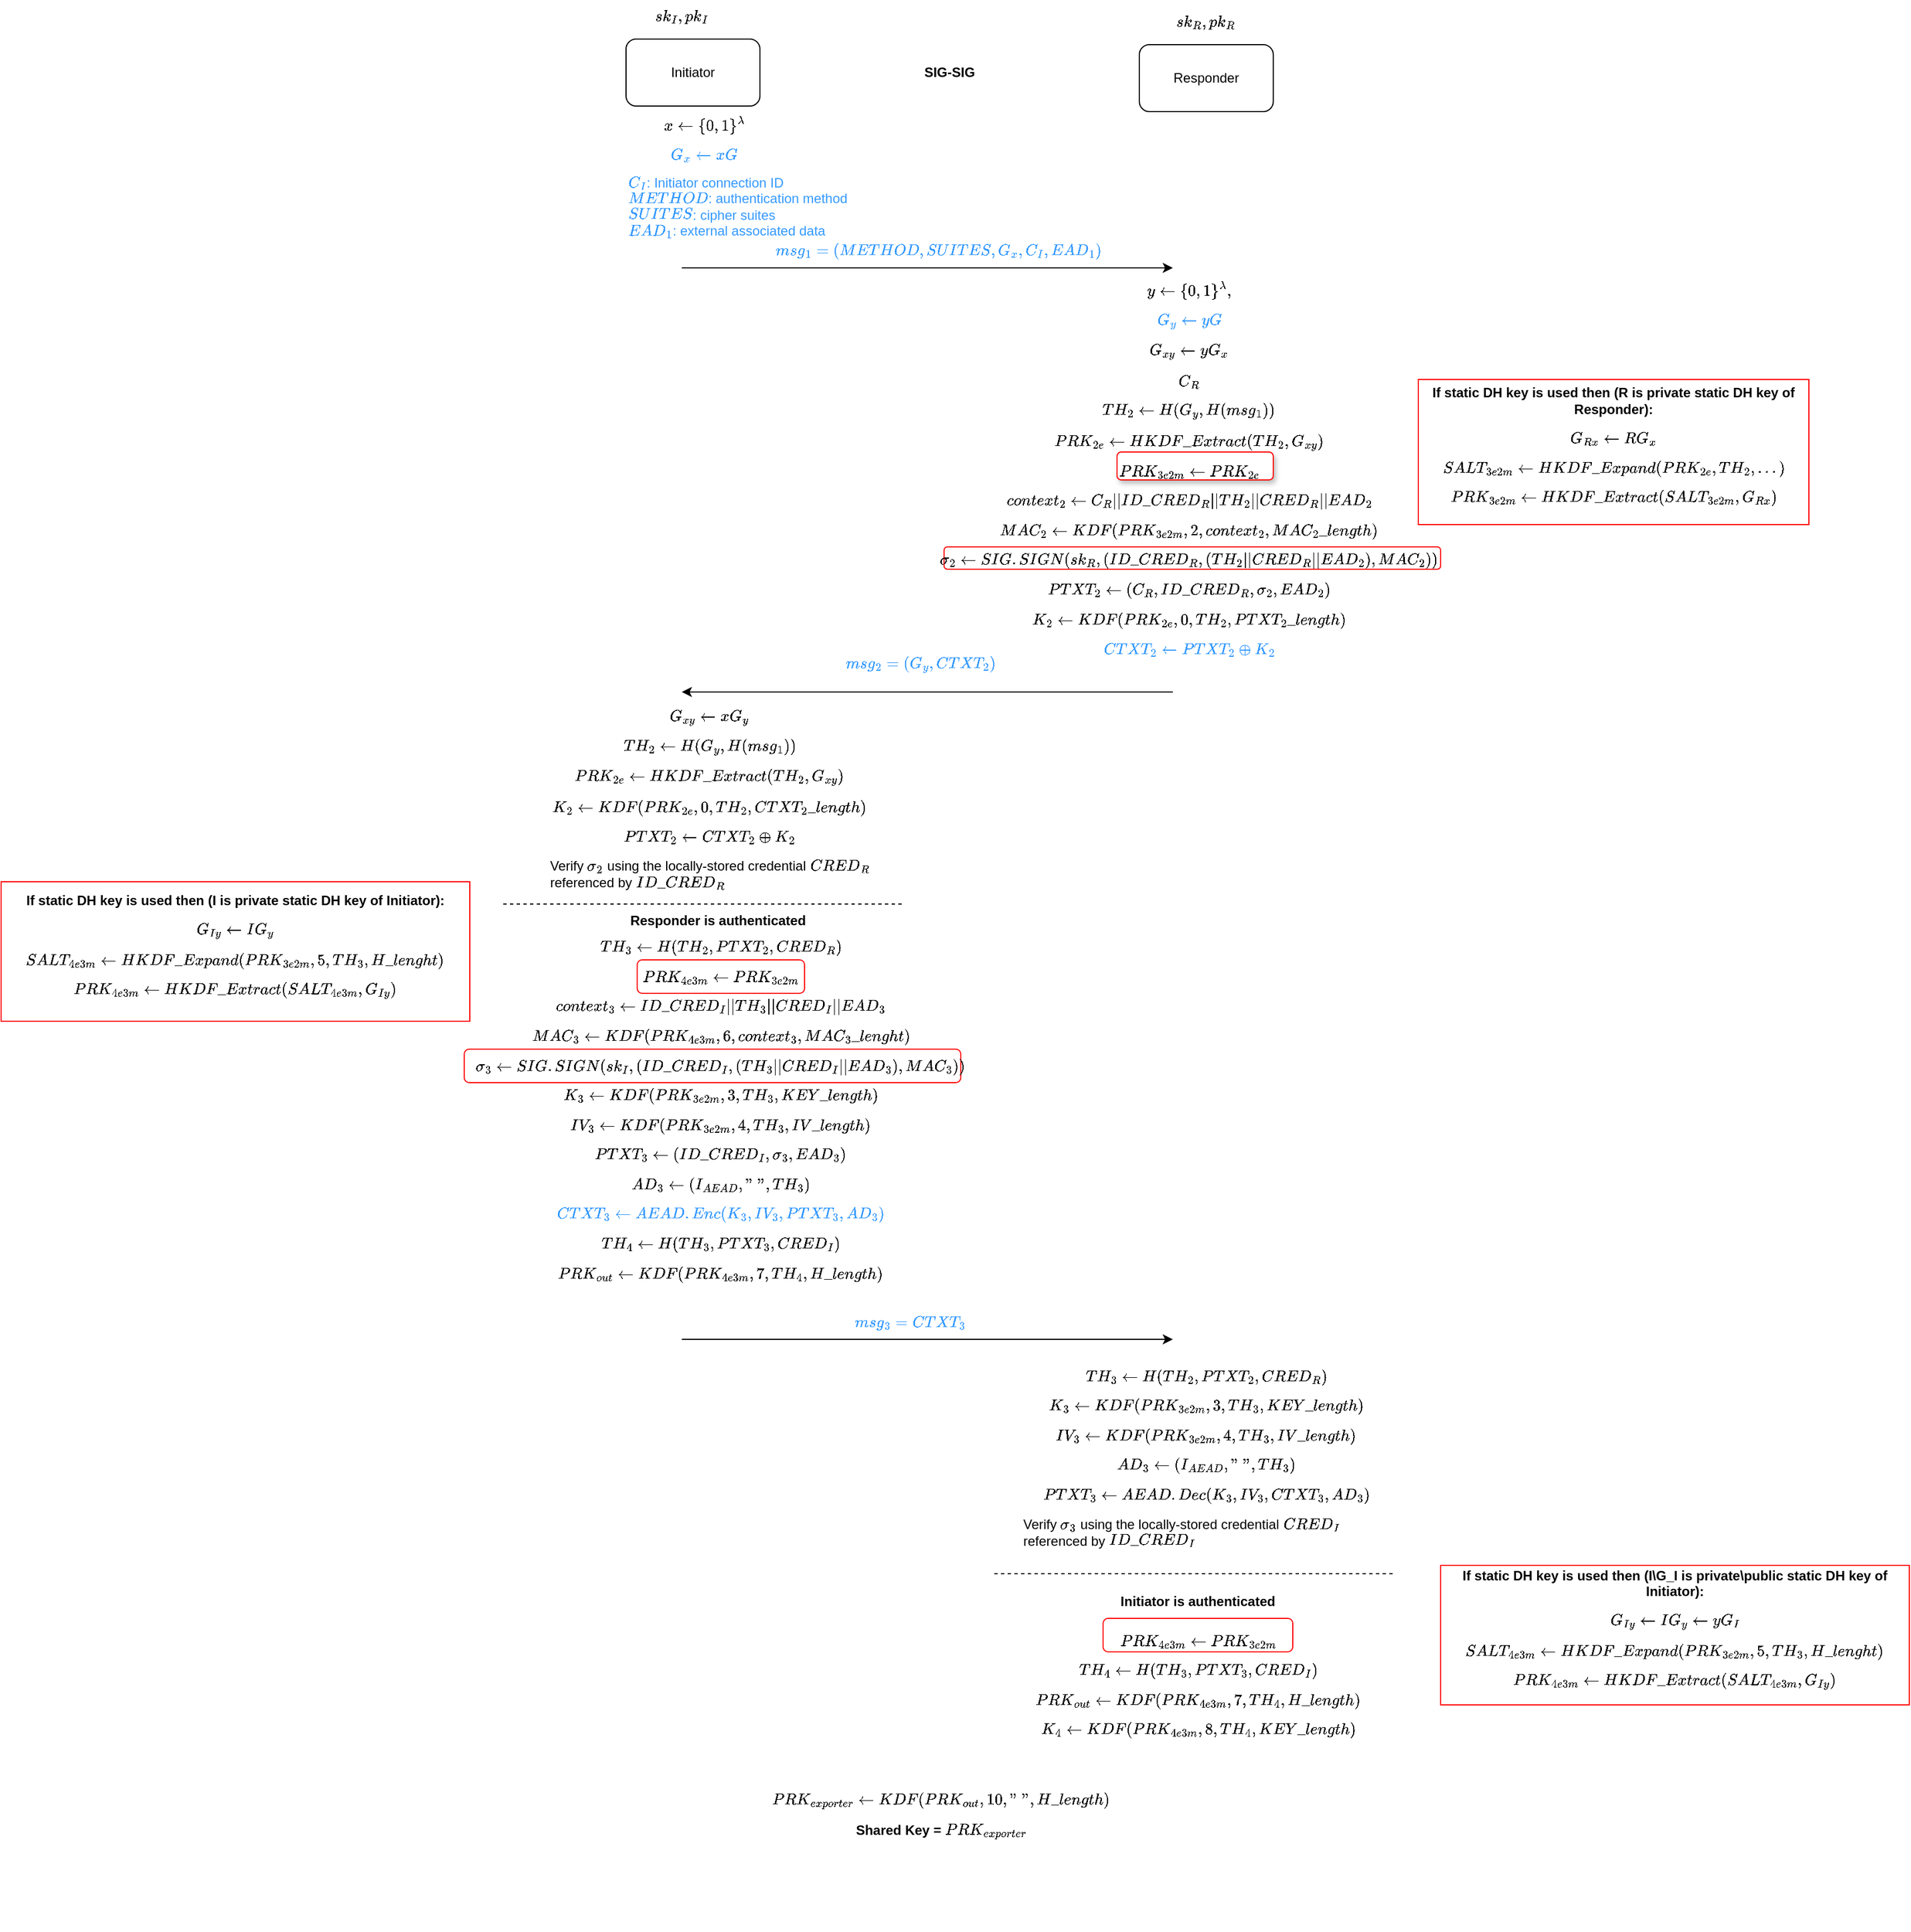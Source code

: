 <mxfile version="26.0.16">
  <diagram name="Page-1" id="E1CDt7Pf7XCYuJti4QV9">
    <mxGraphModel dx="3164" dy="1182" grid="1" gridSize="10" guides="1" tooltips="1" connect="1" arrows="1" fold="1" page="1" pageScale="1" pageWidth="850" pageHeight="1100" math="1" shadow="0">
      <root>
        <mxCell id="0" />
        <mxCell id="1" parent="0" />
        <mxCell id="v4Y0q1YQUDM78gX6iBcr-1" value="" style="rounded=1;whiteSpace=wrap;html=1;strokeColor=light-dark(#FF0000,#FFFFFF);" vertex="1" parent="1">
          <mxGeometry x="-35" y="970" width="445" height="30" as="geometry" />
        </mxCell>
        <mxCell id="v4Y0q1YQUDM78gX6iBcr-2" value="" style="rounded=1;whiteSpace=wrap;html=1;strokeColor=light-dark(#FF0000,#FFFFFF);" vertex="1" parent="1">
          <mxGeometry x="395" y="520" width="445" height="20" as="geometry" />
        </mxCell>
        <mxCell id="v4Y0q1YQUDM78gX6iBcr-3" value="" style="rounded=1;whiteSpace=wrap;html=1;strokeColor=light-dark(#FF0000,#FFFFFF);" vertex="1" parent="1">
          <mxGeometry x="537.5" y="1480" width="170" height="30" as="geometry" />
        </mxCell>
        <mxCell id="v4Y0q1YQUDM78gX6iBcr-4" value="" style="rounded=1;whiteSpace=wrap;html=1;strokeColor=light-dark(#FF0000,#FFFFFF);" vertex="1" parent="1">
          <mxGeometry x="120" y="890" width="150" height="30" as="geometry" />
        </mxCell>
        <mxCell id="v4Y0q1YQUDM78gX6iBcr-5" value="Initiator" style="rounded=1;whiteSpace=wrap;html=1;" vertex="1" parent="1">
          <mxGeometry x="110" y="65" width="120" height="60" as="geometry" />
        </mxCell>
        <mxCell id="v4Y0q1YQUDM78gX6iBcr-6" value="Responder" style="rounded=1;whiteSpace=wrap;html=1;" vertex="1" parent="1">
          <mxGeometry x="570" y="70" width="120" height="60" as="geometry" />
        </mxCell>
        <mxCell id="v4Y0q1YQUDM78gX6iBcr-7" value="&lt;b&gt;SIG-SIG&lt;/b&gt;" style="text;html=1;align=center;verticalAlign=middle;whiteSpace=wrap;rounded=0;" vertex="1" parent="1">
          <mxGeometry x="370" y="80" width="60" height="30" as="geometry" />
        </mxCell>
        <mxCell id="v4Y0q1YQUDM78gX6iBcr-8" value="$$sk_I, pk_I$$" style="text;html=1;align=center;verticalAlign=middle;whiteSpace=wrap;rounded=0;" vertex="1" parent="1">
          <mxGeometry x="130" y="30" width="60" height="30" as="geometry" />
        </mxCell>
        <mxCell id="v4Y0q1YQUDM78gX6iBcr-9" value="$$sk_R, pk_R$$" style="text;html=1;align=center;verticalAlign=middle;whiteSpace=wrap;rounded=0;" vertex="1" parent="1">
          <mxGeometry x="600" y="35" width="60" height="30" as="geometry" />
        </mxCell>
        <mxCell id="v4Y0q1YQUDM78gX6iBcr-10" value="" style="group" vertex="1" connectable="0" parent="1">
          <mxGeometry x="160" y="240" width="440" height="100" as="geometry" />
        </mxCell>
        <mxCell id="v4Y0q1YQUDM78gX6iBcr-11" value="" style="endArrow=classic;html=1;rounded=0;" edge="1" parent="v4Y0q1YQUDM78gX6iBcr-10">
          <mxGeometry width="50" height="50" relative="1" as="geometry">
            <mxPoint y="30" as="sourcePoint" />
            <mxPoint x="440" y="30" as="targetPoint" />
          </mxGeometry>
        </mxCell>
        <mxCell id="v4Y0q1YQUDM78gX6iBcr-12" value="&lt;span style=&quot;color: rgb(51, 153, 255);&quot;&gt;$$msg_1 = (METHOD,SUITES,G_x, C_I, EAD_1)$$&lt;/span&gt;" style="text;html=1;align=center;verticalAlign=middle;whiteSpace=wrap;rounded=0;" vertex="1" parent="v4Y0q1YQUDM78gX6iBcr-10">
          <mxGeometry x="104.762" width="251.429" height="30" as="geometry" />
        </mxCell>
        <mxCell id="v4Y0q1YQUDM78gX6iBcr-14" value="" style="group" vertex="1" connectable="0" parent="1">
          <mxGeometry x="160" y="610" width="440" height="40" as="geometry" />
        </mxCell>
        <mxCell id="v4Y0q1YQUDM78gX6iBcr-15" value="" style="endArrow=classic;html=1;rounded=0;" edge="1" parent="v4Y0q1YQUDM78gX6iBcr-14">
          <mxGeometry width="50" height="50" relative="1" as="geometry">
            <mxPoint x="440" y="40" as="sourcePoint" />
            <mxPoint y="40" as="targetPoint" />
            <Array as="points">
              <mxPoint x="71.628" y="40" />
            </Array>
          </mxGeometry>
        </mxCell>
        <mxCell id="v4Y0q1YQUDM78gX6iBcr-16" value="&lt;span style=&quot;color: rgb(51, 153, 255);&quot;&gt;$$msg_2 = (G_y, CTXT_2)$$&lt;/span&gt;" style="text;html=1;align=center;verticalAlign=middle;whiteSpace=wrap;rounded=0;" vertex="1" parent="v4Y0q1YQUDM78gX6iBcr-14">
          <mxGeometry x="184.186" width="61.395" height="30" as="geometry" />
        </mxCell>
        <mxCell id="v4Y0q1YQUDM78gX6iBcr-17" value="&lt;div&gt;$$G_{xy} \leftarrow xG_y$$&lt;/div&gt;&lt;div&gt;$$TH_2 \leftarrow H(G_y, H(msg_1))$$&lt;/div&gt;&lt;div align=&quot;left&quot;&gt;&lt;div&gt;$$PRK_{2e}\leftarrow HKDF\_Extract(TH_2, G_{xy})$$&lt;/div&gt;&lt;div&gt;$$K_2 \leftarrow KDF(PRK_{2e},0,TH_2,CTXT_2\_length)$$&lt;/div&gt;&lt;div&gt;$$PTXT_2 \leftarrow CTXT_2 \oplus K_2$$&lt;/div&gt;&lt;div&gt;Verify \(\sigma_2\) using the locally-stored credential \(CRED_R\)&lt;/div&gt;&lt;div&gt;referenced by \(ID\_CRED_R\)&lt;/div&gt;&lt;/div&gt;" style="text;html=1;align=left;verticalAlign=middle;whiteSpace=wrap;rounded=0;" vertex="1" parent="1">
          <mxGeometry x="40" y="620" width="310" height="240" as="geometry" />
        </mxCell>
        <mxCell id="v4Y0q1YQUDM78gX6iBcr-18" value="" style="endArrow=none;dashed=1;html=1;rounded=0;" edge="1" parent="1">
          <mxGeometry width="50" height="50" relative="1" as="geometry">
            <mxPoint y="840" as="sourcePoint" />
            <mxPoint x="360" y="840" as="targetPoint" />
            <Array as="points">
              <mxPoint x="140" y="840" />
            </Array>
          </mxGeometry>
        </mxCell>
        <mxCell id="v4Y0q1YQUDM78gX6iBcr-19" value="&lt;b&gt;Responder is authenticated&lt;/b&gt;" style="text;html=1;align=center;verticalAlign=middle;whiteSpace=wrap;rounded=0;" vertex="1" parent="1">
          <mxGeometry x="95" y="840" width="195" height="30" as="geometry" />
        </mxCell>
        <mxCell id="v4Y0q1YQUDM78gX6iBcr-20" value="&lt;div&gt;$$TH_3 \leftarrow H(TH_2, PTXT_2, CRED_R)$$&lt;/div&gt;&lt;div align=&quot;left&quot;&gt;$$PRK_{4e3m} \leftarrow PRK_{3e2m}$$&lt;/div&gt;&lt;div align=&quot;left&quot;&gt;$$context_3 \leftarrow ID\_CRED_I || TH_3 || CRED_I || EAD_3$$&lt;/div&gt;&lt;div align=&quot;left&quot;&gt;$$MAC_3 \leftarrow KDF(PRK_{4e3m}, 6, context_3, MAC_3\_lenght)$$&lt;/div&gt;&lt;div align=&quot;left&quot;&gt;$$\sigma_3 \leftarrow SIG.SIGN(sk_I, (ID\_CRED_I, (TH_3 || CRED_I || EAD_3), MAC_3))$$&lt;/div&gt;&lt;div align=&quot;left&quot;&gt;$$K_3 \leftarrow KDF(PRK_{3e2m}, 3, TH_3, KEY\_length)$$&lt;/div&gt;&lt;div align=&quot;left&quot;&gt;$$IV_3 \leftarrow KDF(PRK_{3e2m}, 4, TH_3, IV\_length)$$&lt;/div&gt;&lt;div align=&quot;left&quot;&gt;$$PTXT_3 \leftarrow (ID\_CRED_I, \sigma_3, EAD_3)$$&lt;/div&gt;&lt;div align=&quot;left&quot;&gt;&lt;div align=&quot;left&quot;&gt;$$AD_3 \leftarrow (I_{AEAD}, \text{&quot; &quot;},TH_3)$$&lt;/div&gt;&lt;/div&gt;&lt;div align=&quot;left&quot;&gt;&lt;span style=&quot;color: rgb(51, 153, 255);&quot;&gt;$$CTXT_3 \leftarrow AEAD.Enc(K_3, IV_3, PTXT_3, AD_3)$$&lt;/span&gt;&lt;/div&gt;&lt;div align=&quot;left&quot;&gt;$$TH_4 \leftarrow H(TH_3, PTXT_3, CRED_I)$$&lt;/div&gt;&lt;div align=&quot;left&quot;&gt;$$PRK_{out} \leftarrow KDF(PRK_{4e3m}, 7, TH_4, H\_length)$$&lt;/div&gt;" style="text;html=1;align=center;verticalAlign=middle;whiteSpace=wrap;rounded=0;" vertex="1" parent="1">
          <mxGeometry x="-185" y="940" width="760" height="170" as="geometry" />
        </mxCell>
        <mxCell id="v4Y0q1YQUDM78gX6iBcr-21" value="" style="endArrow=classic;html=1;rounded=0;" edge="1" parent="1">
          <mxGeometry width="50" height="50" relative="1" as="geometry">
            <mxPoint x="160" y="1230" as="sourcePoint" />
            <mxPoint x="600" y="1230" as="targetPoint" />
          </mxGeometry>
        </mxCell>
        <mxCell id="v4Y0q1YQUDM78gX6iBcr-22" value="&lt;span style=&quot;color: rgb(51, 153, 255);&quot;&gt;$$msg_3 = CTXT_3$$&lt;/span&gt;" style="text;html=1;align=center;verticalAlign=middle;whiteSpace=wrap;rounded=0;" vertex="1" parent="1">
          <mxGeometry x="300" y="1200" width="130" height="30" as="geometry" />
        </mxCell>
        <mxCell id="v4Y0q1YQUDM78gX6iBcr-23" value="&lt;div&gt;$$TH_3 \leftarrow H(TH_2, PTXT_2, CRED_R)$$&lt;/div&gt;&lt;div&gt;&lt;div align=&quot;left&quot;&gt;$$K_3 \leftarrow KDF(PRK_{3e2m}, 3, TH_3, KEY\_length)$$&lt;/div&gt;&lt;div align=&quot;left&quot;&gt;$$IV_3 \leftarrow KDF(PRK_{3e2m}, 4, TH_3, IV\_length)$$&lt;/div&gt;&lt;div align=&quot;left&quot;&gt;&lt;div align=&quot;left&quot;&gt;&lt;div align=&quot;left&quot;&gt;$$AD_3 \leftarrow (I_{AEAD}, \text{&quot; &quot;},TH_3)$$&lt;/div&gt;&lt;/div&gt;&lt;/div&gt;&lt;div align=&quot;left&quot;&gt;$$PTXT_3 \leftarrow AEAD.Dec(K_3,IV_3,CTXT_3,AD_3)$$&lt;/div&gt;&lt;div align=&quot;left&quot;&gt;&lt;div&gt;Verify \(\sigma_3\) using the locally-stored credential \(CRED_I\) referenced by \(ID\_CRED_I\)&lt;/div&gt;&lt;br&gt;&lt;/div&gt;&lt;/div&gt;&lt;div&gt;&lt;br&gt;&lt;/div&gt;" style="text;html=1;align=center;verticalAlign=middle;whiteSpace=wrap;rounded=0;" vertex="1" parent="1">
          <mxGeometry x="465" y="1330" width="330" height="30" as="geometry" />
        </mxCell>
        <mxCell id="v4Y0q1YQUDM78gX6iBcr-24" value="" style="endArrow=none;dashed=1;html=1;rounded=0;" edge="1" parent="1">
          <mxGeometry width="50" height="50" relative="1" as="geometry">
            <mxPoint x="440" y="1440" as="sourcePoint" />
            <mxPoint x="800" y="1440" as="targetPoint" />
            <Array as="points">
              <mxPoint x="580" y="1440" />
            </Array>
          </mxGeometry>
        </mxCell>
        <mxCell id="v4Y0q1YQUDM78gX6iBcr-25" value="&lt;b&gt;Initiator is authenticated&lt;/b&gt;" style="text;html=1;align=center;verticalAlign=middle;whiteSpace=wrap;rounded=0;" vertex="1" parent="1">
          <mxGeometry x="530" y="1450" width="185" height="30" as="geometry" />
        </mxCell>
        <mxCell id="v4Y0q1YQUDM78gX6iBcr-26" value="&lt;div&gt;$$PRK_{4e3m} \leftarrow PRK_{3e2m}$$&lt;/div&gt;&lt;div&gt;&lt;div align=&quot;left&quot;&gt;$$TH_4 \leftarrow H(TH_3, PTXT_3, CRED_I)$$&lt;/div&gt;&lt;/div&gt;&lt;div&gt;&lt;div align=&quot;left&quot;&gt;$$PRK_{out} \leftarrow KDF(PRK_{4e3m}, 7, TH_4, H\_length)$$&lt;/div&gt;&lt;div align=&quot;left&quot;&gt;$$K_4 \leftarrow KDF(PRK_{4e3m}, 8, TH_4, KEY\_length)$$&lt;/div&gt;&lt;/div&gt;" style="text;html=1;align=center;verticalAlign=middle;whiteSpace=wrap;rounded=0;" vertex="1" parent="1">
          <mxGeometry x="467.5" y="1430" width="310" height="220" as="geometry" />
        </mxCell>
        <mxCell id="v4Y0q1YQUDM78gX6iBcr-27" value="&lt;div&gt;$$PRK_{exporter} \leftarrow KDF(PRK_{out}, 10, \text{&quot; &quot;}, H\_length)$$&lt;/div&gt;&lt;div&gt;&lt;b&gt;Shared Key = \(PRK_{exporter}\)&lt;/b&gt;&lt;/div&gt;" style="text;html=1;align=center;verticalAlign=middle;whiteSpace=wrap;rounded=0;" vertex="1" parent="1">
          <mxGeometry x="210" y="1540" width="365" height="220" as="geometry" />
        </mxCell>
        <mxCell id="v4Y0q1YQUDM78gX6iBcr-28" value="&lt;div&gt;$$x \leftarrow \{0,1\}^\lambda$$&lt;/div&gt;&lt;div&gt;&lt;span style=&quot;color: rgb(51, 153, 255);&quot;&gt;$$G_x \leftarrow xG$$&lt;/span&gt;&lt;/div&gt;" style="text;html=1;align=center;verticalAlign=middle;whiteSpace=wrap;rounded=0;" vertex="1" parent="1">
          <mxGeometry x="95" y="140" width="170" height="30" as="geometry" />
        </mxCell>
        <mxCell id="v4Y0q1YQUDM78gX6iBcr-29" value="&lt;div align=&quot;left&quot;&gt;&lt;span style=&quot;color: rgb(51, 153, 255);&quot;&gt;\(C_I\): Initiator connection ID&lt;/span&gt;&lt;/div&gt;&lt;div align=&quot;left&quot;&gt;&lt;span style=&quot;color: rgb(51, 153, 255);&quot;&gt;\(METHOD\): authentication method&lt;/span&gt;&lt;/div&gt;&lt;div align=&quot;left&quot;&gt;&lt;span style=&quot;color: rgb(51, 153, 255);&quot;&gt;\(SUITES\): cipher suites&lt;/span&gt;&lt;/div&gt;&lt;div align=&quot;left&quot;&gt;&lt;span style=&quot;color: rgb(51, 153, 255);&quot;&gt;\(EAD_1\): external associated data&lt;/span&gt;&lt;/div&gt;" style="text;html=1;align=left;verticalAlign=middle;whiteSpace=wrap;rounded=0;" vertex="1" parent="1">
          <mxGeometry x="110" y="190" width="300" height="50" as="geometry" />
        </mxCell>
        <mxCell id="v4Y0q1YQUDM78gX6iBcr-30" value="" style="rounded=1;whiteSpace=wrap;html=1;strokeColor=light-dark(#FF0000,#FFFFFF);shadow=1;" vertex="1" parent="1">
          <mxGeometry x="550" y="435" width="140" height="25" as="geometry" />
        </mxCell>
        <mxCell id="v4Y0q1YQUDM78gX6iBcr-31" value="&lt;div align=&quot;right&quot;&gt;$$y \leftarrow \{0,1\}^\lambda,$$&lt;/div&gt;&lt;div align=&quot;right&quot;&gt;&lt;span style=&quot;color: rgb(51, 153, 255);&quot;&gt;$$G_y \leftarrow yG$$&lt;/span&gt;&lt;/div&gt;&lt;div align=&quot;right&quot;&gt;$$G_{xy} \leftarrow yG_x$$&lt;/div&gt;&lt;div align=&quot;right&quot;&gt;$$C_R$$&lt;/div&gt;&lt;div align=&quot;right&quot;&gt;$$TH_2 \leftarrow H(G_y, H(msg_1))$$&lt;/div&gt;&lt;div align=&quot;right&quot;&gt;$$PRK_{2e}\leftarrow HKDF\_Extract(TH_2, G_{xy})$$&lt;/div&gt;&lt;div align=&quot;right&quot;&gt;$$PRK_{3e2m} \leftarrow PRK_{2e}$$&lt;/div&gt;&lt;div align=&quot;right&quot;&gt;$$context_2 \leftarrow C_R||ID\_CRED_R||TH_2||CRED_R||EAD_2$$&lt;/div&gt;&lt;div align=&quot;right&quot;&gt;$$MAC_2 \leftarrow KDF(PRK_{3e2m},2,context_2,MAC_2\_length )$$&lt;/div&gt;&lt;div align=&quot;right&quot;&gt;$$\sigma_2 \leftarrow SIG.SIGN(sk_R,(ID\_CRED_R, (TH_2||CRED_R||EAD_2),MAC_2))$$&lt;/div&gt;&lt;div align=&quot;right&quot;&gt;$$PTXT_2 \leftarrow (C_R, ID\_CRED_R, \sigma_2, EAD_2)$$&lt;/div&gt;&lt;div align=&quot;right&quot;&gt;$$K_2 \leftarrow KDF(PRK_{2e},0,TH_2,PTXT_2\_length)$$&lt;/div&gt;&lt;div align=&quot;right&quot;&gt;&lt;span style=&quot;color: rgb(51, 153, 255);&quot;&gt;$$CTXT_2 \leftarrow PTXT_2 \oplus K_2$$&lt;/span&gt;&lt;/div&gt;" style="text;html=1;align=right;verticalAlign=middle;whiteSpace=wrap;rounded=0;" vertex="1" parent="1">
          <mxGeometry x="390" y="300" width="450.0" height="300" as="geometry" />
        </mxCell>
        <mxCell id="v4Y0q1YQUDM78gX6iBcr-39" value="&lt;div&gt;&lt;b&gt;If static DH key is used then (R is private static DH key of Responder):&lt;/b&gt;&lt;/div&gt;&lt;div&gt;$$G_{Rx} \leftarrow RG_x$$&lt;/div&gt;&lt;div&gt;$$SALT_{3e2m} \leftarrow HKDF\_Expand(PRK_{2e}, TH_2, ...)$$&lt;/div&gt;&lt;div&gt;$$PRK_{3e2m} \leftarrow HKDF\_Extract(SALT_{3e2m}, G_{Rx})$$&lt;/div&gt;" style="text;html=1;align=center;verticalAlign=middle;whiteSpace=wrap;rounded=0;strokeColor=light-dark(#FF0000,#FFFFFF);" vertex="1" parent="1">
          <mxGeometry x="820" y="370" width="350" height="130" as="geometry" />
        </mxCell>
        <mxCell id="v4Y0q1YQUDM78gX6iBcr-40" value="&lt;div&gt;&lt;b&gt;If static DH key is used then (I is private static DH key of Initiator):&lt;/b&gt;&lt;/div&gt;&lt;div&gt;&lt;b&gt;$$G_{Iy} \leftarrow IG_y$$&lt;/b&gt;&lt;/div&gt;&lt;div&gt;&lt;div&gt;$$SALT_{4e3m} \leftarrow HKDF\_Expand(PRK_{3e2m}, 5, TH_3, H\_lenght)$$&lt;/div&gt;&lt;/div&gt;&lt;div&gt;$$PRK_{4e3m} \leftarrow HKDF\_Extract(SALT_{4e3m}, G_{Iy})$$&lt;/div&gt;" style="text;html=1;align=center;verticalAlign=middle;whiteSpace=wrap;rounded=0;strokeColor=light-dark(#FF0000,#FFFFFF);" vertex="1" parent="1">
          <mxGeometry x="-450" y="820" width="420" height="125" as="geometry" />
        </mxCell>
        <mxCell id="v4Y0q1YQUDM78gX6iBcr-41" value="&lt;div&gt;&lt;b&gt;If static DH key is used then (I\G_I is private\public static DH key of Initiator):&lt;/b&gt;&lt;/div&gt;&lt;div&gt;&lt;b&gt;$$G_{Iy} \leftarrow IG_y \leftarrow yG_I$$&lt;/b&gt;&lt;/div&gt;&lt;div&gt;&lt;div&gt;$$SALT_{4e3m} \leftarrow HKDF\_Expand(PRK_{3e2m}, 5, TH_3, H\_lenght)$$&lt;/div&gt;&lt;/div&gt;&lt;div&gt;$$PRK_{4e3m} \leftarrow HKDF\_Extract(SALT_{4e3m}, G_{Iy})$$&lt;/div&gt;" style="text;html=1;align=center;verticalAlign=middle;whiteSpace=wrap;rounded=0;strokeColor=light-dark(#FF0000,#FFFFFF);" vertex="1" parent="1">
          <mxGeometry x="840" y="1432.5" width="420" height="125" as="geometry" />
        </mxCell>
      </root>
    </mxGraphModel>
  </diagram>
</mxfile>

